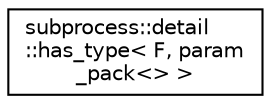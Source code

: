 digraph "Graphical Class Hierarchy"
{
  edge [fontname="Helvetica",fontsize="10",labelfontname="Helvetica",labelfontsize="10"];
  node [fontname="Helvetica",fontsize="10",shape=record];
  rankdir="LR";
  Node0 [label="subprocess::detail\l::has_type\< F, param\l_pack\<\> \>",height=0.2,width=0.4,color="black", fillcolor="white", style="filled",URL="$structsubprocess_1_1detail_1_1has__type_3_01F_00_01param__pack_3_4_01_4.html"];
}
